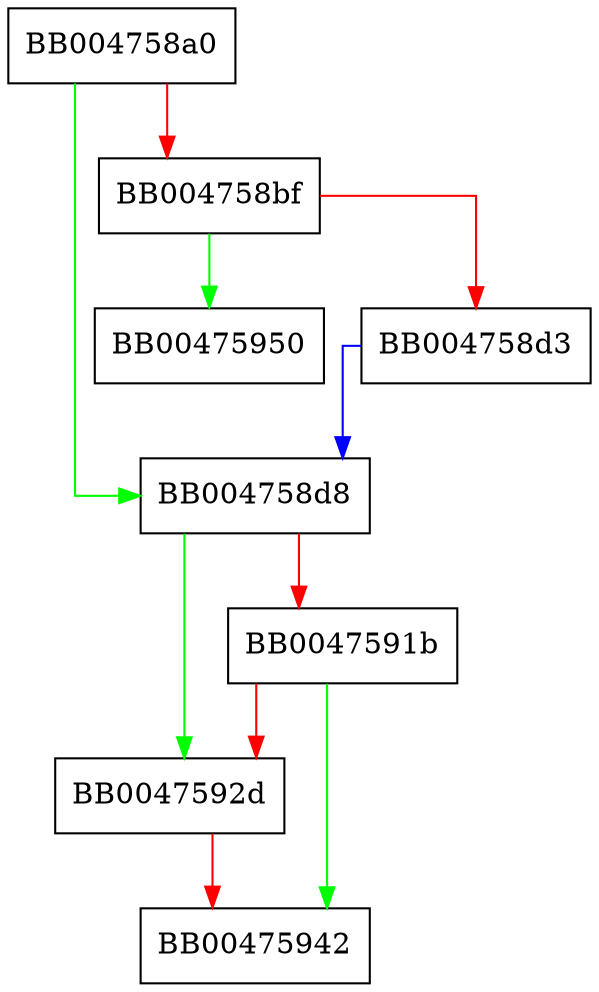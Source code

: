 digraph set_up_srp_arg {
  node [shape="box"];
  graph [splines=ortho];
  BB004758a0 -> BB004758d8 [color="green"];
  BB004758a0 -> BB004758bf [color="red"];
  BB004758bf -> BB00475950 [color="green"];
  BB004758bf -> BB004758d3 [color="red"];
  BB004758d3 -> BB004758d8 [color="blue"];
  BB004758d8 -> BB0047592d [color="green"];
  BB004758d8 -> BB0047591b [color="red"];
  BB0047591b -> BB00475942 [color="green"];
  BB0047591b -> BB0047592d [color="red"];
  BB0047592d -> BB00475942 [color="red"];
}